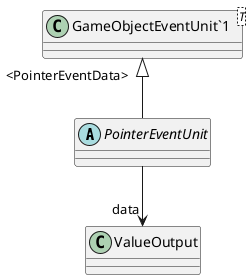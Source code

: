 @startuml
abstract class PointerEventUnit {
}
class "GameObjectEventUnit`1"<T> {
}
"GameObjectEventUnit`1" "<PointerEventData>" <|-- PointerEventUnit
PointerEventUnit --> "data" ValueOutput
@enduml
